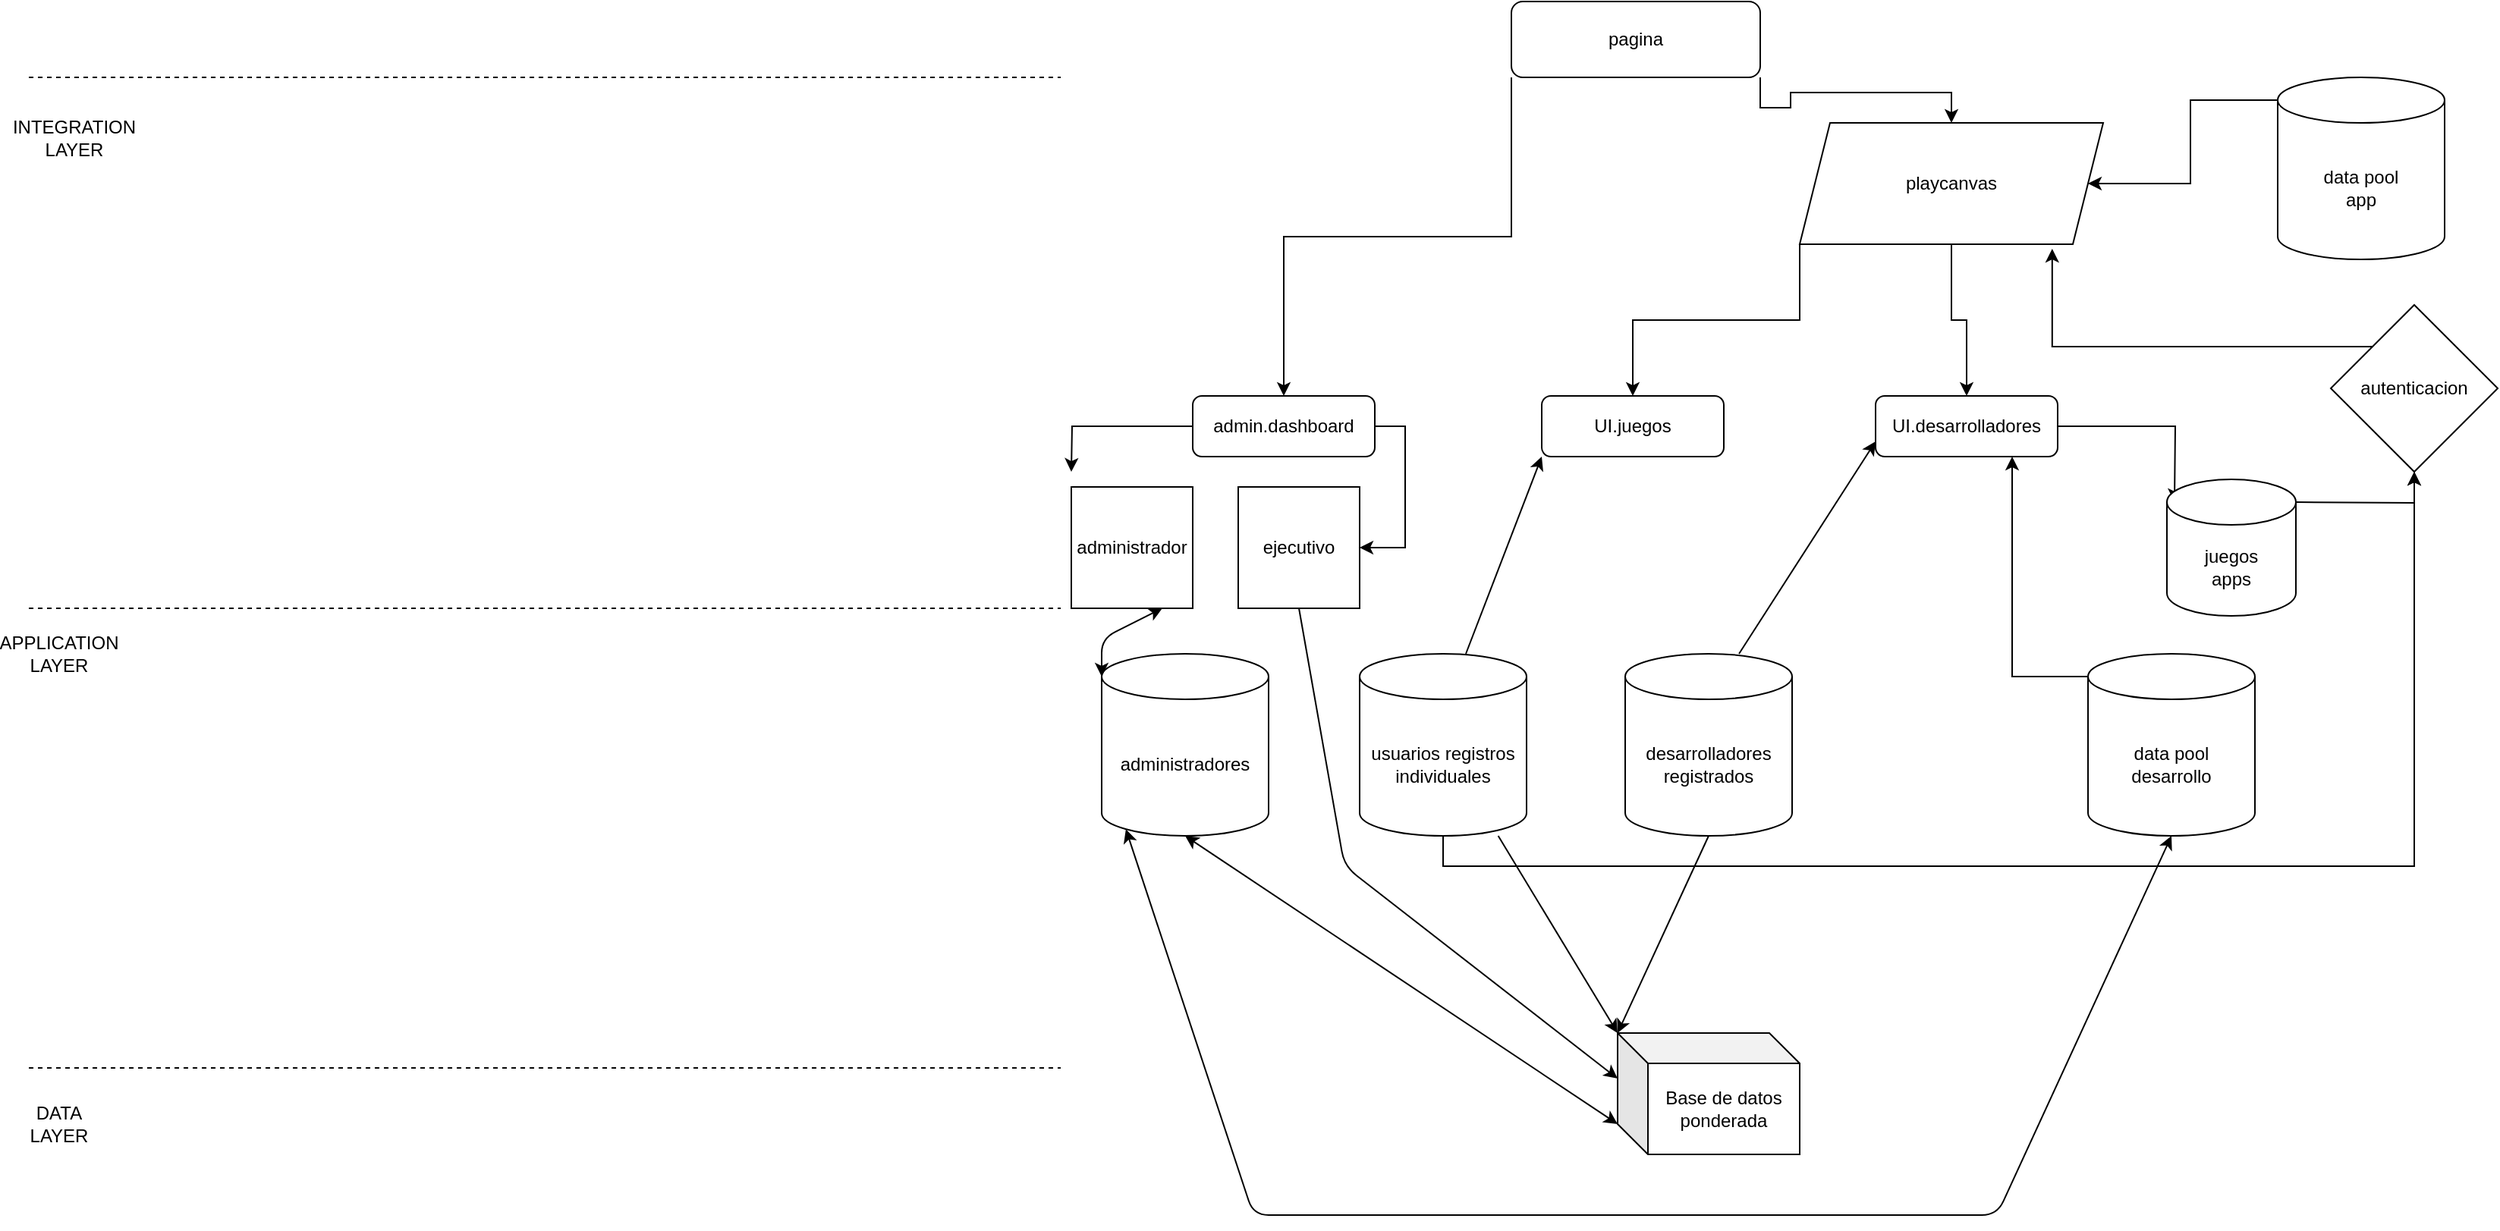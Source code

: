 <mxfile version="13.9.2" type="github">
  <diagram id="C5RBs43oDa-KdzZeNtuy" name="Page-1">
    <mxGraphModel dx="2067" dy="696" grid="1" gridSize="10" guides="1" tooltips="1" connect="1" arrows="1" fold="1" page="1" pageScale="1" pageWidth="827" pageHeight="1169" math="0" shadow="0">
      <root>
        <mxCell id="WIyWlLk6GJQsqaUBKTNV-0" />
        <mxCell id="WIyWlLk6GJQsqaUBKTNV-1" parent="WIyWlLk6GJQsqaUBKTNV-0" />
        <mxCell id="5yJbUJM4uxWNwQ9DWQAu-32" style="edgeStyle=orthogonalEdgeStyle;rounded=0;orthogonalLoop=1;jettySize=auto;html=1;exitX=0;exitY=0.5;exitDx=0;exitDy=0;" edge="1" parent="WIyWlLk6GJQsqaUBKTNV-1" source="WIyWlLk6GJQsqaUBKTNV-3">
          <mxGeometry relative="1" as="geometry">
            <mxPoint x="-113" y="540" as="targetPoint" />
          </mxGeometry>
        </mxCell>
        <mxCell id="5yJbUJM4uxWNwQ9DWQAu-33" style="edgeStyle=orthogonalEdgeStyle;rounded=0;orthogonalLoop=1;jettySize=auto;html=1;exitX=1;exitY=0.5;exitDx=0;exitDy=0;entryX=1;entryY=0.5;entryDx=0;entryDy=0;" edge="1" parent="WIyWlLk6GJQsqaUBKTNV-1" source="WIyWlLk6GJQsqaUBKTNV-3" target="5yJbUJM4uxWNwQ9DWQAu-31">
          <mxGeometry relative="1" as="geometry" />
        </mxCell>
        <mxCell id="WIyWlLk6GJQsqaUBKTNV-3" value="admin.dashboard " style="rounded=1;whiteSpace=wrap;html=1;fontSize=12;glass=0;strokeWidth=1;shadow=0;" parent="WIyWlLk6GJQsqaUBKTNV-1" vertex="1">
          <mxGeometry x="-33" y="490" width="120" height="40" as="geometry" />
        </mxCell>
        <mxCell id="5yJbUJM4uxWNwQ9DWQAu-0" value="UI.juegos" style="rounded=1;whiteSpace=wrap;html=1;fontSize=12;glass=0;strokeWidth=1;shadow=0;" vertex="1" parent="WIyWlLk6GJQsqaUBKTNV-1">
          <mxGeometry x="197" y="490" width="120" height="40" as="geometry" />
        </mxCell>
        <mxCell id="5yJbUJM4uxWNwQ9DWQAu-40" style="edgeStyle=orthogonalEdgeStyle;rounded=0;orthogonalLoop=1;jettySize=auto;html=1;exitX=1;exitY=0.5;exitDx=0;exitDy=0;" edge="1" parent="WIyWlLk6GJQsqaUBKTNV-1" source="5yJbUJM4uxWNwQ9DWQAu-1">
          <mxGeometry relative="1" as="geometry">
            <mxPoint x="614" y="560.0" as="targetPoint" />
          </mxGeometry>
        </mxCell>
        <mxCell id="5yJbUJM4uxWNwQ9DWQAu-1" value="UI.desarrolladores" style="rounded=1;whiteSpace=wrap;html=1;fontSize=12;glass=0;strokeWidth=1;shadow=0;" vertex="1" parent="WIyWlLk6GJQsqaUBKTNV-1">
          <mxGeometry x="417" y="490" width="120" height="40" as="geometry" />
        </mxCell>
        <mxCell id="5yJbUJM4uxWNwQ9DWQAu-3" value="&lt;div&gt;Base de datos &lt;br&gt;&lt;/div&gt;&lt;div&gt;ponderada&lt;br&gt;&lt;/div&gt;" style="shape=cube;whiteSpace=wrap;html=1;boundedLbl=1;backgroundOutline=1;darkOpacity=0.05;darkOpacity2=0.1;" vertex="1" parent="WIyWlLk6GJQsqaUBKTNV-1">
          <mxGeometry x="247" y="910" width="120" height="80" as="geometry" />
        </mxCell>
        <mxCell id="5yJbUJM4uxWNwQ9DWQAu-44" style="edgeStyle=orthogonalEdgeStyle;rounded=0;orthogonalLoop=1;jettySize=auto;html=1;exitX=0.5;exitY=1;exitDx=0;exitDy=0;exitPerimeter=0;" edge="1" parent="WIyWlLk6GJQsqaUBKTNV-1" source="5yJbUJM4uxWNwQ9DWQAu-5" target="5yJbUJM4uxWNwQ9DWQAu-38">
          <mxGeometry relative="1" as="geometry" />
        </mxCell>
        <mxCell id="5yJbUJM4uxWNwQ9DWQAu-5" value="usuarios registros individuales" style="shape=cylinder3;whiteSpace=wrap;html=1;boundedLbl=1;backgroundOutline=1;size=15;" vertex="1" parent="WIyWlLk6GJQsqaUBKTNV-1">
          <mxGeometry x="77" y="660" width="110" height="120" as="geometry" />
        </mxCell>
        <mxCell id="5yJbUJM4uxWNwQ9DWQAu-6" value="&lt;div&gt;desarrolladores&lt;/div&gt;&lt;div&gt;registrados&lt;br&gt;&lt;/div&gt;" style="shape=cylinder3;whiteSpace=wrap;html=1;boundedLbl=1;backgroundOutline=1;size=15;" vertex="1" parent="WIyWlLk6GJQsqaUBKTNV-1">
          <mxGeometry x="252" y="660" width="110" height="120" as="geometry" />
        </mxCell>
        <mxCell id="5yJbUJM4uxWNwQ9DWQAu-26" style="edgeStyle=orthogonalEdgeStyle;rounded=0;orthogonalLoop=1;jettySize=auto;html=1;exitX=0;exitY=0;exitDx=0;exitDy=15;exitPerimeter=0;entryX=1;entryY=0.5;entryDx=0;entryDy=0;" edge="1" parent="WIyWlLk6GJQsqaUBKTNV-1" source="5yJbUJM4uxWNwQ9DWQAu-7" target="5yJbUJM4uxWNwQ9DWQAu-22">
          <mxGeometry relative="1" as="geometry" />
        </mxCell>
        <mxCell id="5yJbUJM4uxWNwQ9DWQAu-7" value="&lt;div&gt;data pool&lt;/div&gt;&lt;div&gt;app&lt;br&gt;&lt;/div&gt;" style="shape=cylinder3;whiteSpace=wrap;html=1;boundedLbl=1;backgroundOutline=1;size=15;" vertex="1" parent="WIyWlLk6GJQsqaUBKTNV-1">
          <mxGeometry x="682" y="280" width="110" height="120" as="geometry" />
        </mxCell>
        <mxCell id="5yJbUJM4uxWNwQ9DWQAu-27" style="edgeStyle=orthogonalEdgeStyle;rounded=0;orthogonalLoop=1;jettySize=auto;html=1;exitX=0;exitY=0;exitDx=0;exitDy=15;exitPerimeter=0;entryX=0.75;entryY=1;entryDx=0;entryDy=0;" edge="1" parent="WIyWlLk6GJQsqaUBKTNV-1" source="5yJbUJM4uxWNwQ9DWQAu-8" target="5yJbUJM4uxWNwQ9DWQAu-1">
          <mxGeometry relative="1" as="geometry" />
        </mxCell>
        <mxCell id="5yJbUJM4uxWNwQ9DWQAu-8" value="&lt;div&gt;data pool&lt;/div&gt;&lt;div&gt;desarrollo&lt;br&gt;&lt;/div&gt;" style="shape=cylinder3;whiteSpace=wrap;html=1;boundedLbl=1;backgroundOutline=1;size=15;" vertex="1" parent="WIyWlLk6GJQsqaUBKTNV-1">
          <mxGeometry x="557" y="660" width="110" height="120" as="geometry" />
        </mxCell>
        <mxCell id="5yJbUJM4uxWNwQ9DWQAu-9" value="administradores" style="shape=cylinder3;whiteSpace=wrap;html=1;boundedLbl=1;backgroundOutline=1;size=15;" vertex="1" parent="WIyWlLk6GJQsqaUBKTNV-1">
          <mxGeometry x="-93" y="660" width="110" height="120" as="geometry" />
        </mxCell>
        <mxCell id="5yJbUJM4uxWNwQ9DWQAu-10" value="" style="endArrow=classic;html=1;entryX=0;entryY=0;entryDx=0;entryDy=0;entryPerimeter=0;" edge="1" parent="WIyWlLk6GJQsqaUBKTNV-1" source="5yJbUJM4uxWNwQ9DWQAu-5" target="5yJbUJM4uxWNwQ9DWQAu-3">
          <mxGeometry width="50" height="50" relative="1" as="geometry">
            <mxPoint x="147" y="720" as="sourcePoint" />
            <mxPoint x="197" y="670" as="targetPoint" />
          </mxGeometry>
        </mxCell>
        <mxCell id="5yJbUJM4uxWNwQ9DWQAu-12" value="" style="endArrow=classic;html=1;entryX=0;entryY=0;entryDx=0;entryDy=0;entryPerimeter=0;exitX=0.5;exitY=1;exitDx=0;exitDy=0;exitPerimeter=0;" edge="1" parent="WIyWlLk6GJQsqaUBKTNV-1" source="5yJbUJM4uxWNwQ9DWQAu-6" target="5yJbUJM4uxWNwQ9DWQAu-3">
          <mxGeometry width="50" height="50" relative="1" as="geometry">
            <mxPoint x="178.316" y="790" as="sourcePoint" />
            <mxPoint x="257" y="920" as="targetPoint" />
          </mxGeometry>
        </mxCell>
        <mxCell id="5yJbUJM4uxWNwQ9DWQAu-14" value="" style="endArrow=classic;html=1;exitX=0.5;exitY=0;exitDx=0;exitDy=0;exitPerimeter=0;" edge="1" parent="WIyWlLk6GJQsqaUBKTNV-1">
          <mxGeometry width="50" height="50" relative="1" as="geometry">
            <mxPoint x="147" y="660" as="sourcePoint" />
            <mxPoint x="197" y="530" as="targetPoint" />
          </mxGeometry>
        </mxCell>
        <mxCell id="5yJbUJM4uxWNwQ9DWQAu-15" value="" style="endArrow=classic;html=1;exitX=0.5;exitY=0;exitDx=0;exitDy=0;exitPerimeter=0;entryX=0;entryY=0.75;entryDx=0;entryDy=0;" edge="1" parent="WIyWlLk6GJQsqaUBKTNV-1" target="5yJbUJM4uxWNwQ9DWQAu-1">
          <mxGeometry width="50" height="50" relative="1" as="geometry">
            <mxPoint x="327" y="660" as="sourcePoint" />
            <mxPoint x="444.647" y="340" as="targetPoint" />
          </mxGeometry>
        </mxCell>
        <mxCell id="5yJbUJM4uxWNwQ9DWQAu-16" value="" style="endArrow=classic;startArrow=classic;html=1;exitX=0.5;exitY=1;exitDx=0;exitDy=0;exitPerimeter=0;entryX=0;entryY=0;entryDx=0;entryDy=60;entryPerimeter=0;" edge="1" parent="WIyWlLk6GJQsqaUBKTNV-1" source="5yJbUJM4uxWNwQ9DWQAu-9" target="5yJbUJM4uxWNwQ9DWQAu-3">
          <mxGeometry width="50" height="50" relative="1" as="geometry">
            <mxPoint x="-3" y="840" as="sourcePoint" />
            <mxPoint x="47" y="790" as="targetPoint" />
          </mxGeometry>
        </mxCell>
        <mxCell id="5yJbUJM4uxWNwQ9DWQAu-21" style="edgeStyle=orthogonalEdgeStyle;rounded=0;orthogonalLoop=1;jettySize=auto;html=1;exitX=0;exitY=1;exitDx=0;exitDy=0;entryX=0.5;entryY=0;entryDx=0;entryDy=0;" edge="1" parent="WIyWlLk6GJQsqaUBKTNV-1" source="5yJbUJM4uxWNwQ9DWQAu-20" target="WIyWlLk6GJQsqaUBKTNV-3">
          <mxGeometry relative="1" as="geometry" />
        </mxCell>
        <mxCell id="5yJbUJM4uxWNwQ9DWQAu-25" style="edgeStyle=orthogonalEdgeStyle;rounded=0;orthogonalLoop=1;jettySize=auto;html=1;exitX=1;exitY=1;exitDx=0;exitDy=0;" edge="1" parent="WIyWlLk6GJQsqaUBKTNV-1" source="5yJbUJM4uxWNwQ9DWQAu-20" target="5yJbUJM4uxWNwQ9DWQAu-22">
          <mxGeometry relative="1" as="geometry" />
        </mxCell>
        <mxCell id="5yJbUJM4uxWNwQ9DWQAu-20" value="pagina" style="rounded=1;whiteSpace=wrap;html=1;" vertex="1" parent="WIyWlLk6GJQsqaUBKTNV-1">
          <mxGeometry x="177" y="230" width="164" height="50" as="geometry" />
        </mxCell>
        <mxCell id="5yJbUJM4uxWNwQ9DWQAu-23" style="edgeStyle=orthogonalEdgeStyle;rounded=0;orthogonalLoop=1;jettySize=auto;html=1;entryX=0.5;entryY=0;entryDx=0;entryDy=0;" edge="1" parent="WIyWlLk6GJQsqaUBKTNV-1" source="5yJbUJM4uxWNwQ9DWQAu-22" target="5yJbUJM4uxWNwQ9DWQAu-1">
          <mxGeometry relative="1" as="geometry" />
        </mxCell>
        <mxCell id="5yJbUJM4uxWNwQ9DWQAu-24" style="edgeStyle=orthogonalEdgeStyle;rounded=0;orthogonalLoop=1;jettySize=auto;html=1;exitX=0;exitY=1;exitDx=0;exitDy=0;entryX=0.5;entryY=0;entryDx=0;entryDy=0;" edge="1" parent="WIyWlLk6GJQsqaUBKTNV-1" source="5yJbUJM4uxWNwQ9DWQAu-22" target="5yJbUJM4uxWNwQ9DWQAu-0">
          <mxGeometry relative="1" as="geometry" />
        </mxCell>
        <mxCell id="5yJbUJM4uxWNwQ9DWQAu-22" value="playcanvas" style="shape=parallelogram;perimeter=parallelogramPerimeter;whiteSpace=wrap;html=1;fixedSize=1;" vertex="1" parent="WIyWlLk6GJQsqaUBKTNV-1">
          <mxGeometry x="367" y="310" width="200" height="80" as="geometry" />
        </mxCell>
        <mxCell id="5yJbUJM4uxWNwQ9DWQAu-30" value="administrador" style="whiteSpace=wrap;html=1;aspect=fixed;" vertex="1" parent="WIyWlLk6GJQsqaUBKTNV-1">
          <mxGeometry x="-113" y="550" width="80" height="80" as="geometry" />
        </mxCell>
        <mxCell id="5yJbUJM4uxWNwQ9DWQAu-31" value="ejecutivo" style="whiteSpace=wrap;html=1;aspect=fixed;" vertex="1" parent="WIyWlLk6GJQsqaUBKTNV-1">
          <mxGeometry x="-3" y="550" width="80" height="80" as="geometry" />
        </mxCell>
        <mxCell id="5yJbUJM4uxWNwQ9DWQAu-34" value="" style="endArrow=classic;startArrow=classic;html=1;entryX=0.75;entryY=1;entryDx=0;entryDy=0;exitX=0;exitY=0;exitDx=0;exitDy=15;exitPerimeter=0;" edge="1" parent="WIyWlLk6GJQsqaUBKTNV-1" source="5yJbUJM4uxWNwQ9DWQAu-9" target="5yJbUJM4uxWNwQ9DWQAu-30">
          <mxGeometry width="50" height="50" relative="1" as="geometry">
            <mxPoint x="157" y="780" as="sourcePoint" />
            <mxPoint x="207" y="730" as="targetPoint" />
            <Array as="points">
              <mxPoint x="-93" y="650" />
            </Array>
          </mxGeometry>
        </mxCell>
        <mxCell id="5yJbUJM4uxWNwQ9DWQAu-35" value="" style="endArrow=classic;startArrow=classic;html=1;exitX=0.145;exitY=1;exitDx=0;exitDy=-4.35;exitPerimeter=0;entryX=0.5;entryY=1;entryDx=0;entryDy=0;entryPerimeter=0;" edge="1" parent="WIyWlLk6GJQsqaUBKTNV-1" source="5yJbUJM4uxWNwQ9DWQAu-9" target="5yJbUJM4uxWNwQ9DWQAu-8">
          <mxGeometry width="50" height="50" relative="1" as="geometry">
            <mxPoint x="157" y="780" as="sourcePoint" />
            <mxPoint x="207" y="730" as="targetPoint" />
            <Array as="points">
              <mxPoint x="7" y="1030" />
              <mxPoint x="497" y="1030" />
            </Array>
          </mxGeometry>
        </mxCell>
        <mxCell id="5yJbUJM4uxWNwQ9DWQAu-37" value="" style="endArrow=classic;html=1;exitX=0.5;exitY=1;exitDx=0;exitDy=0;entryX=0;entryY=0;entryDx=0;entryDy=30;entryPerimeter=0;" edge="1" parent="WIyWlLk6GJQsqaUBKTNV-1" source="5yJbUJM4uxWNwQ9DWQAu-31" target="5yJbUJM4uxWNwQ9DWQAu-3">
          <mxGeometry width="50" height="50" relative="1" as="geometry">
            <mxPoint x="157" y="780" as="sourcePoint" />
            <mxPoint x="207" y="730" as="targetPoint" />
            <Array as="points">
              <mxPoint x="67" y="800" />
            </Array>
          </mxGeometry>
        </mxCell>
        <mxCell id="5yJbUJM4uxWNwQ9DWQAu-42" style="edgeStyle=orthogonalEdgeStyle;rounded=0;orthogonalLoop=1;jettySize=auto;html=1;exitX=0;exitY=0;exitDx=0;exitDy=0;entryX=0.832;entryY=1.038;entryDx=0;entryDy=0;entryPerimeter=0;" edge="1" parent="WIyWlLk6GJQsqaUBKTNV-1" source="5yJbUJM4uxWNwQ9DWQAu-38" target="5yJbUJM4uxWNwQ9DWQAu-22">
          <mxGeometry relative="1" as="geometry" />
        </mxCell>
        <mxCell id="5yJbUJM4uxWNwQ9DWQAu-38" value="autenticacion" style="rhombus;whiteSpace=wrap;html=1;" vertex="1" parent="WIyWlLk6GJQsqaUBKTNV-1">
          <mxGeometry x="717" y="430" width="110" height="110" as="geometry" />
        </mxCell>
        <mxCell id="5yJbUJM4uxWNwQ9DWQAu-41" style="edgeStyle=orthogonalEdgeStyle;rounded=0;orthogonalLoop=1;jettySize=auto;html=1;exitX=1;exitY=0.5;exitDx=0;exitDy=0;entryX=0.5;entryY=1;entryDx=0;entryDy=0;" edge="1" parent="WIyWlLk6GJQsqaUBKTNV-1" target="5yJbUJM4uxWNwQ9DWQAu-38">
          <mxGeometry relative="1" as="geometry">
            <mxPoint x="694" y="560" as="sourcePoint" />
          </mxGeometry>
        </mxCell>
        <mxCell id="5yJbUJM4uxWNwQ9DWQAu-43" value="&lt;div&gt;juegos&lt;/div&gt;&lt;div&gt;apps&lt;br&gt;&lt;/div&gt;" style="shape=cylinder3;whiteSpace=wrap;html=1;boundedLbl=1;backgroundOutline=1;size=15;" vertex="1" parent="WIyWlLk6GJQsqaUBKTNV-1">
          <mxGeometry x="609" y="545" width="85" height="90" as="geometry" />
        </mxCell>
        <mxCell id="5yJbUJM4uxWNwQ9DWQAu-45" value="" style="endArrow=none;dashed=1;html=1;" edge="1" parent="WIyWlLk6GJQsqaUBKTNV-1">
          <mxGeometry width="50" height="50" relative="1" as="geometry">
            <mxPoint x="-800" y="933" as="sourcePoint" />
            <mxPoint x="-120" y="933" as="targetPoint" />
          </mxGeometry>
        </mxCell>
        <mxCell id="5yJbUJM4uxWNwQ9DWQAu-46" value="" style="endArrow=none;dashed=1;html=1;" edge="1" parent="WIyWlLk6GJQsqaUBKTNV-1">
          <mxGeometry width="50" height="50" relative="1" as="geometry">
            <mxPoint x="-800" y="630" as="sourcePoint" />
            <mxPoint x="-120.0" y="630" as="targetPoint" />
          </mxGeometry>
        </mxCell>
        <mxCell id="5yJbUJM4uxWNwQ9DWQAu-47" value="" style="endArrow=none;dashed=1;html=1;" edge="1" parent="WIyWlLk6GJQsqaUBKTNV-1">
          <mxGeometry width="50" height="50" relative="1" as="geometry">
            <mxPoint x="-800" y="280" as="sourcePoint" />
            <mxPoint x="-120.0" y="280" as="targetPoint" />
          </mxGeometry>
        </mxCell>
        <mxCell id="5yJbUJM4uxWNwQ9DWQAu-49" value="DATA LAYER" style="text;html=1;strokeColor=none;fillColor=none;align=center;verticalAlign=middle;whiteSpace=wrap;rounded=0;" vertex="1" parent="WIyWlLk6GJQsqaUBKTNV-1">
          <mxGeometry x="-800" y="960" width="40" height="20" as="geometry" />
        </mxCell>
        <mxCell id="5yJbUJM4uxWNwQ9DWQAu-51" value="&lt;div&gt;APPLICATION &lt;br&gt;&lt;/div&gt;&lt;div&gt;LAYER&lt;br&gt;&lt;/div&gt;" style="text;html=1;strokeColor=none;fillColor=none;align=center;verticalAlign=middle;whiteSpace=wrap;rounded=0;" vertex="1" parent="WIyWlLk6GJQsqaUBKTNV-1">
          <mxGeometry x="-800" y="650" width="40" height="20" as="geometry" />
        </mxCell>
        <mxCell id="5yJbUJM4uxWNwQ9DWQAu-52" value="INTEGRATION LAYER" style="text;html=1;strokeColor=none;fillColor=none;align=center;verticalAlign=middle;whiteSpace=wrap;rounded=0;" vertex="1" parent="WIyWlLk6GJQsqaUBKTNV-1">
          <mxGeometry x="-790" y="310" width="40" height="20" as="geometry" />
        </mxCell>
      </root>
    </mxGraphModel>
  </diagram>
</mxfile>
